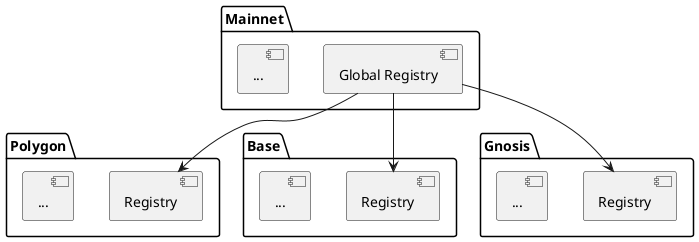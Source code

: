 @startuml

package "Mainnet" {
  [Global Registry] as globalRegistry
  [...] as contracts
}

package "Polygon" {
  [Registry] as polygonRegistry
  [...] as pContracts
}

package "Base" {
  [Registry] as baseRegistry
  [...] as bContracts
}

package "Gnosis" {
  [Registry] as gnosisRegistry
  [...] as gContracts
}

globalRegistry --> polygonRegistry
globalRegistry --> baseRegistry
globalRegistry --> gnosisRegistry

@enduml